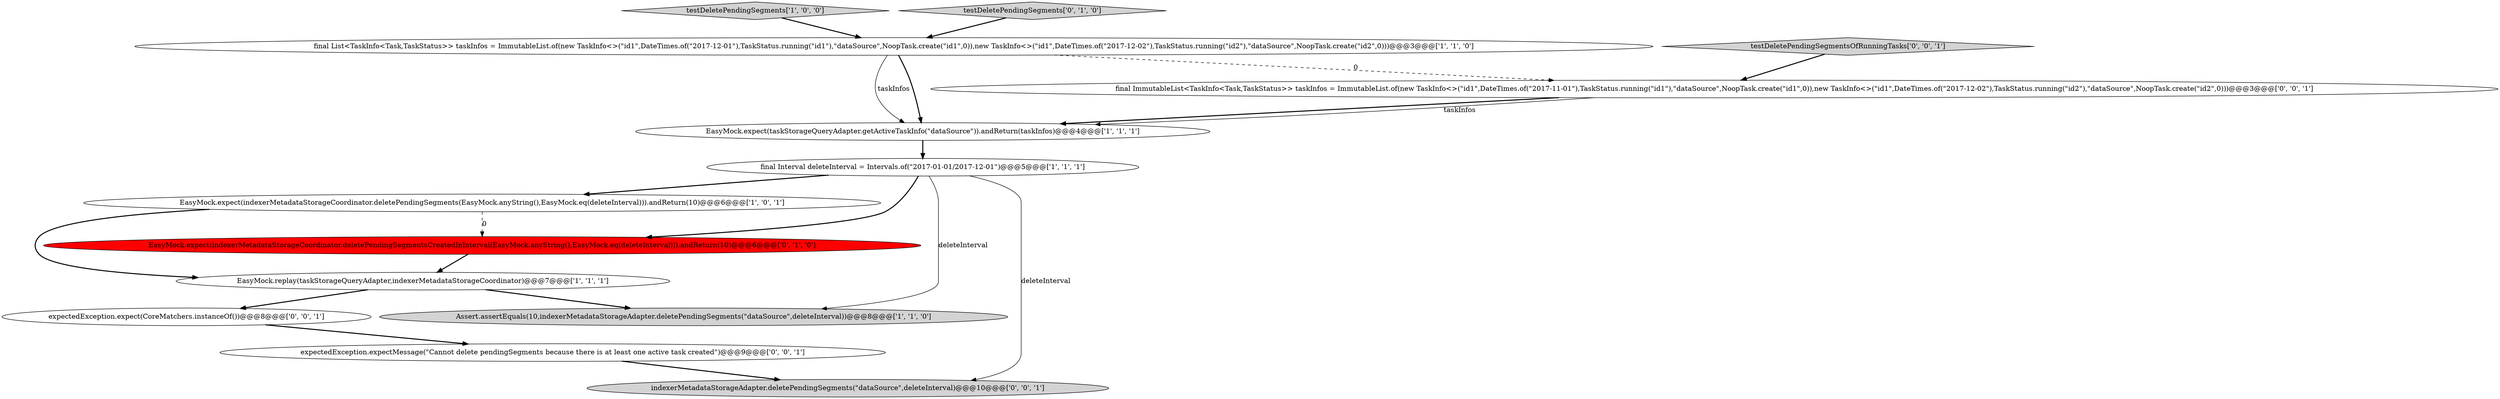 digraph {
4 [style = filled, label = "EasyMock.replay(taskStorageQueryAdapter,indexerMetadataStorageCoordinator)@@@7@@@['1', '1', '1']", fillcolor = white, shape = ellipse image = "AAA0AAABBB1BBB"];
9 [style = filled, label = "expectedException.expect(CoreMatchers.instanceOf())@@@8@@@['0', '0', '1']", fillcolor = white, shape = ellipse image = "AAA0AAABBB3BBB"];
2 [style = filled, label = "final Interval deleteInterval = Intervals.of(\"2017-01-01/2017-12-01\")@@@5@@@['1', '1', '1']", fillcolor = white, shape = ellipse image = "AAA0AAABBB1BBB"];
11 [style = filled, label = "final ImmutableList<TaskInfo<Task,TaskStatus>> taskInfos = ImmutableList.of(new TaskInfo<>(\"id1\",DateTimes.of(\"2017-11-01\"),TaskStatus.running(\"id1\"),\"dataSource\",NoopTask.create(\"id1\",0)),new TaskInfo<>(\"id1\",DateTimes.of(\"2017-12-02\"),TaskStatus.running(\"id2\"),\"dataSource\",NoopTask.create(\"id2\",0)))@@@3@@@['0', '0', '1']", fillcolor = white, shape = ellipse image = "AAA0AAABBB3BBB"];
1 [style = filled, label = "testDeletePendingSegments['1', '0', '0']", fillcolor = lightgray, shape = diamond image = "AAA0AAABBB1BBB"];
12 [style = filled, label = "expectedException.expectMessage(\"Cannot delete pendingSegments because there is at least one active task created\")@@@9@@@['0', '0', '1']", fillcolor = white, shape = ellipse image = "AAA0AAABBB3BBB"];
3 [style = filled, label = "EasyMock.expect(indexerMetadataStorageCoordinator.deletePendingSegments(EasyMock.anyString(),EasyMock.eq(deleteInterval))).andReturn(10)@@@6@@@['1', '0', '1']", fillcolor = white, shape = ellipse image = "AAA0AAABBB1BBB"];
8 [style = filled, label = "EasyMock.expect(indexerMetadataStorageCoordinator.deletePendingSegmentsCreatedInInterval(EasyMock.anyString(),EasyMock.eq(deleteInterval))).andReturn(10)@@@6@@@['0', '1', '0']", fillcolor = red, shape = ellipse image = "AAA1AAABBB2BBB"];
0 [style = filled, label = "final List<TaskInfo<Task,TaskStatus>> taskInfos = ImmutableList.of(new TaskInfo<>(\"id1\",DateTimes.of(\"2017-12-01\"),TaskStatus.running(\"id1\"),\"dataSource\",NoopTask.create(\"id1\",0)),new TaskInfo<>(\"id1\",DateTimes.of(\"2017-12-02\"),TaskStatus.running(\"id2\"),\"dataSource\",NoopTask.create(\"id2\",0)))@@@3@@@['1', '1', '0']", fillcolor = white, shape = ellipse image = "AAA0AAABBB1BBB"];
5 [style = filled, label = "EasyMock.expect(taskStorageQueryAdapter.getActiveTaskInfo(\"dataSource\")).andReturn(taskInfos)@@@4@@@['1', '1', '1']", fillcolor = white, shape = ellipse image = "AAA0AAABBB1BBB"];
6 [style = filled, label = "Assert.assertEquals(10,indexerMetadataStorageAdapter.deletePendingSegments(\"dataSource\",deleteInterval))@@@8@@@['1', '1', '0']", fillcolor = lightgray, shape = ellipse image = "AAA0AAABBB1BBB"];
10 [style = filled, label = "indexerMetadataStorageAdapter.deletePendingSegments(\"dataSource\",deleteInterval)@@@10@@@['0', '0', '1']", fillcolor = lightgray, shape = ellipse image = "AAA0AAABBB3BBB"];
7 [style = filled, label = "testDeletePendingSegments['0', '1', '0']", fillcolor = lightgray, shape = diamond image = "AAA0AAABBB2BBB"];
13 [style = filled, label = "testDeletePendingSegmentsOfRunningTasks['0', '0', '1']", fillcolor = lightgray, shape = diamond image = "AAA0AAABBB3BBB"];
4->9 [style = bold, label=""];
3->8 [style = dashed, label="0"];
11->5 [style = bold, label=""];
5->2 [style = bold, label=""];
11->5 [style = solid, label="taskInfos"];
2->10 [style = solid, label="deleteInterval"];
7->0 [style = bold, label=""];
9->12 [style = bold, label=""];
1->0 [style = bold, label=""];
8->4 [style = bold, label=""];
12->10 [style = bold, label=""];
2->6 [style = solid, label="deleteInterval"];
0->11 [style = dashed, label="0"];
0->5 [style = solid, label="taskInfos"];
3->4 [style = bold, label=""];
4->6 [style = bold, label=""];
13->11 [style = bold, label=""];
2->3 [style = bold, label=""];
2->8 [style = bold, label=""];
0->5 [style = bold, label=""];
}
